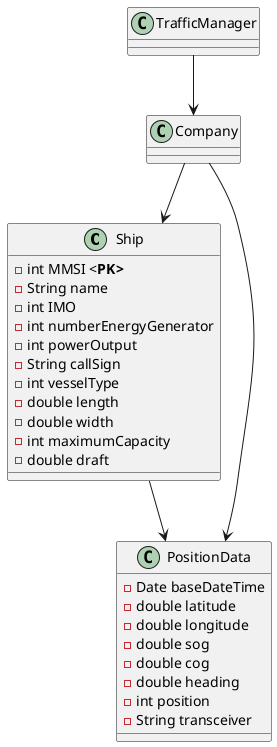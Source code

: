 @startuml
'https://plantuml.com/class-diagram

class Ship {

    -int MMSI <<b>PK>
    -String name
    -int IMO
    -int numberEnergyGenerator
    -int powerOutput
    -String callSign
    -int vesselType
    -double length
    -double width
    -int maximumCapacity
    -double draft
}

class TrafficManager{
}

class PositionData{
    -Date baseDateTime
    -double latitude
    -double longitude
    -double sog
    -double cog
    -double heading
    -int position
    -String transceiver
}

class Company {

}

TrafficManager --> Company
Company --> Ship
Company --> PositionData
Ship --> PositionData

@enduml
